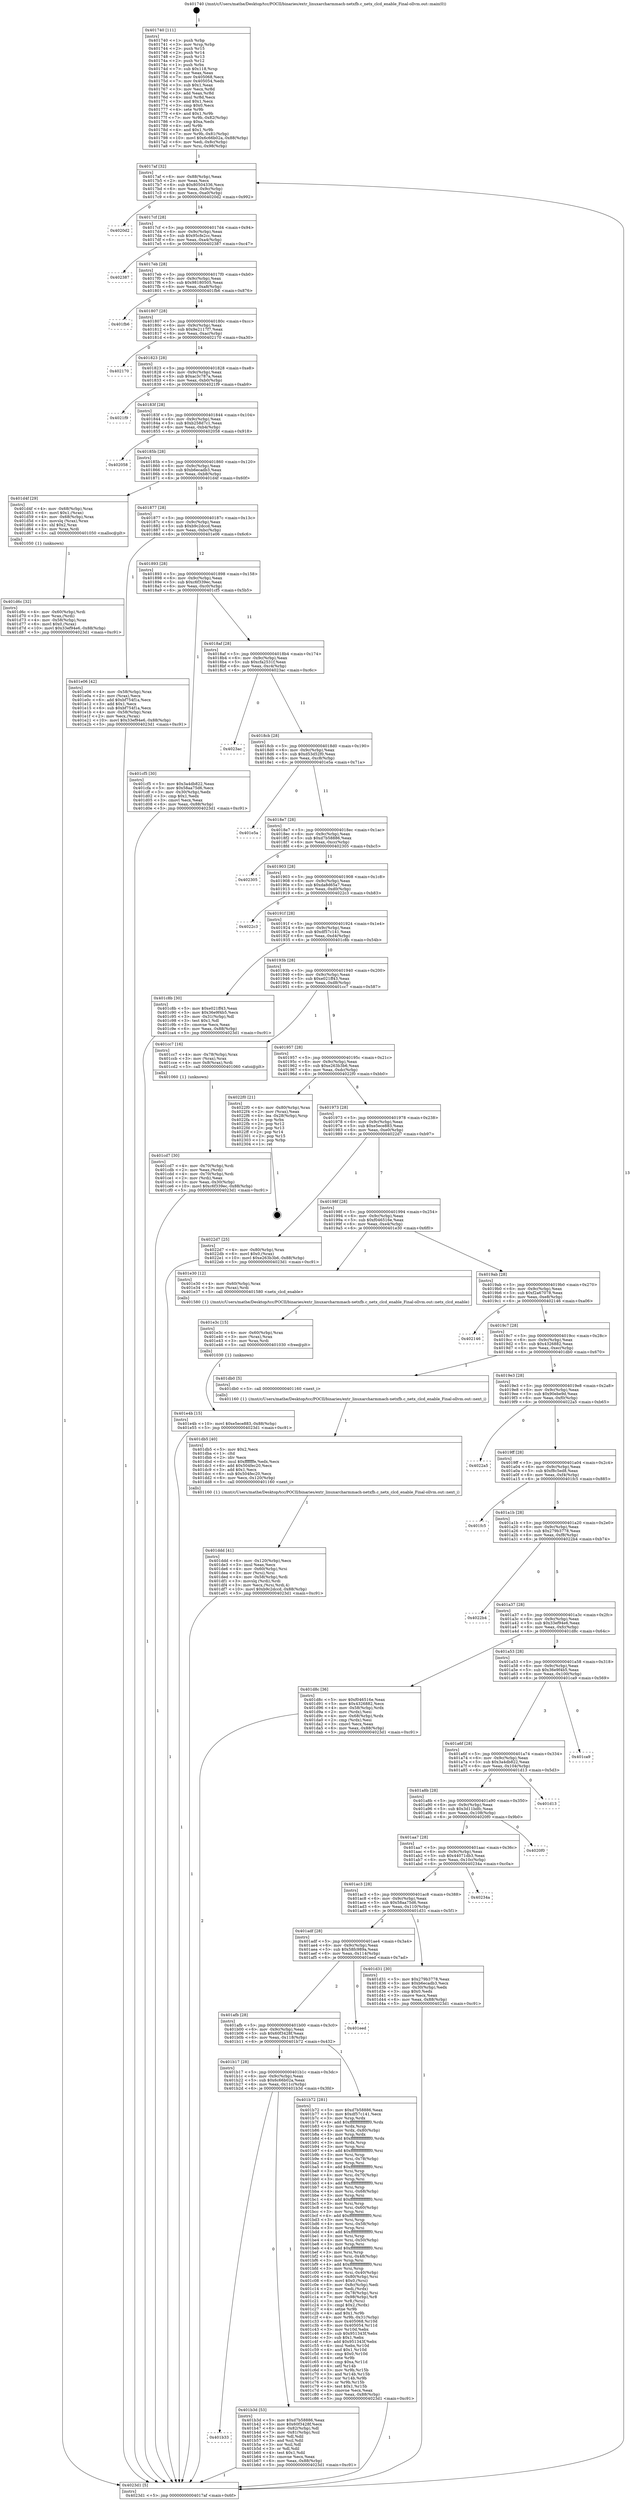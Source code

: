 digraph "0x401740" {
  label = "0x401740 (/mnt/c/Users/mathe/Desktop/tcc/POCII/binaries/extr_linuxarcharmmach-netxfb.c_netx_clcd_enable_Final-ollvm.out::main(0))"
  labelloc = "t"
  node[shape=record]

  Entry [label="",width=0.3,height=0.3,shape=circle,fillcolor=black,style=filled]
  "0x4017af" [label="{
     0x4017af [32]\l
     | [instrs]\l
     &nbsp;&nbsp;0x4017af \<+6\>: mov -0x88(%rbp),%eax\l
     &nbsp;&nbsp;0x4017b5 \<+2\>: mov %eax,%ecx\l
     &nbsp;&nbsp;0x4017b7 \<+6\>: sub $0x80504336,%ecx\l
     &nbsp;&nbsp;0x4017bd \<+6\>: mov %eax,-0x9c(%rbp)\l
     &nbsp;&nbsp;0x4017c3 \<+6\>: mov %ecx,-0xa0(%rbp)\l
     &nbsp;&nbsp;0x4017c9 \<+6\>: je 00000000004020d2 \<main+0x992\>\l
  }"]
  "0x4020d2" [label="{
     0x4020d2\l
  }", style=dashed]
  "0x4017cf" [label="{
     0x4017cf [28]\l
     | [instrs]\l
     &nbsp;&nbsp;0x4017cf \<+5\>: jmp 00000000004017d4 \<main+0x94\>\l
     &nbsp;&nbsp;0x4017d4 \<+6\>: mov -0x9c(%rbp),%eax\l
     &nbsp;&nbsp;0x4017da \<+5\>: sub $0x95cfe2cc,%eax\l
     &nbsp;&nbsp;0x4017df \<+6\>: mov %eax,-0xa4(%rbp)\l
     &nbsp;&nbsp;0x4017e5 \<+6\>: je 0000000000402387 \<main+0xc47\>\l
  }"]
  Exit [label="",width=0.3,height=0.3,shape=circle,fillcolor=black,style=filled,peripheries=2]
  "0x402387" [label="{
     0x402387\l
  }", style=dashed]
  "0x4017eb" [label="{
     0x4017eb [28]\l
     | [instrs]\l
     &nbsp;&nbsp;0x4017eb \<+5\>: jmp 00000000004017f0 \<main+0xb0\>\l
     &nbsp;&nbsp;0x4017f0 \<+6\>: mov -0x9c(%rbp),%eax\l
     &nbsp;&nbsp;0x4017f6 \<+5\>: sub $0x98180505,%eax\l
     &nbsp;&nbsp;0x4017fb \<+6\>: mov %eax,-0xa8(%rbp)\l
     &nbsp;&nbsp;0x401801 \<+6\>: je 0000000000401fb6 \<main+0x876\>\l
  }"]
  "0x401e4b" [label="{
     0x401e4b [15]\l
     | [instrs]\l
     &nbsp;&nbsp;0x401e4b \<+10\>: movl $0xe5ece883,-0x88(%rbp)\l
     &nbsp;&nbsp;0x401e55 \<+5\>: jmp 00000000004023d1 \<main+0xc91\>\l
  }"]
  "0x401fb6" [label="{
     0x401fb6\l
  }", style=dashed]
  "0x401807" [label="{
     0x401807 [28]\l
     | [instrs]\l
     &nbsp;&nbsp;0x401807 \<+5\>: jmp 000000000040180c \<main+0xcc\>\l
     &nbsp;&nbsp;0x40180c \<+6\>: mov -0x9c(%rbp),%eax\l
     &nbsp;&nbsp;0x401812 \<+5\>: sub $0x9e2117f7,%eax\l
     &nbsp;&nbsp;0x401817 \<+6\>: mov %eax,-0xac(%rbp)\l
     &nbsp;&nbsp;0x40181d \<+6\>: je 0000000000402170 \<main+0xa30\>\l
  }"]
  "0x401e3c" [label="{
     0x401e3c [15]\l
     | [instrs]\l
     &nbsp;&nbsp;0x401e3c \<+4\>: mov -0x60(%rbp),%rax\l
     &nbsp;&nbsp;0x401e40 \<+3\>: mov (%rax),%rax\l
     &nbsp;&nbsp;0x401e43 \<+3\>: mov %rax,%rdi\l
     &nbsp;&nbsp;0x401e46 \<+5\>: call 0000000000401030 \<free@plt\>\l
     | [calls]\l
     &nbsp;&nbsp;0x401030 \{1\} (unknown)\l
  }"]
  "0x402170" [label="{
     0x402170\l
  }", style=dashed]
  "0x401823" [label="{
     0x401823 [28]\l
     | [instrs]\l
     &nbsp;&nbsp;0x401823 \<+5\>: jmp 0000000000401828 \<main+0xe8\>\l
     &nbsp;&nbsp;0x401828 \<+6\>: mov -0x9c(%rbp),%eax\l
     &nbsp;&nbsp;0x40182e \<+5\>: sub $0xac3c787a,%eax\l
     &nbsp;&nbsp;0x401833 \<+6\>: mov %eax,-0xb0(%rbp)\l
     &nbsp;&nbsp;0x401839 \<+6\>: je 00000000004021f9 \<main+0xab9\>\l
  }"]
  "0x401ddd" [label="{
     0x401ddd [41]\l
     | [instrs]\l
     &nbsp;&nbsp;0x401ddd \<+6\>: mov -0x120(%rbp),%ecx\l
     &nbsp;&nbsp;0x401de3 \<+3\>: imul %eax,%ecx\l
     &nbsp;&nbsp;0x401de6 \<+4\>: mov -0x60(%rbp),%rsi\l
     &nbsp;&nbsp;0x401dea \<+3\>: mov (%rsi),%rsi\l
     &nbsp;&nbsp;0x401ded \<+4\>: mov -0x58(%rbp),%rdi\l
     &nbsp;&nbsp;0x401df1 \<+3\>: movslq (%rdi),%rdi\l
     &nbsp;&nbsp;0x401df4 \<+3\>: mov %ecx,(%rsi,%rdi,4)\l
     &nbsp;&nbsp;0x401df7 \<+10\>: movl $0xb9c2dccd,-0x88(%rbp)\l
     &nbsp;&nbsp;0x401e01 \<+5\>: jmp 00000000004023d1 \<main+0xc91\>\l
  }"]
  "0x4021f9" [label="{
     0x4021f9\l
  }", style=dashed]
  "0x40183f" [label="{
     0x40183f [28]\l
     | [instrs]\l
     &nbsp;&nbsp;0x40183f \<+5\>: jmp 0000000000401844 \<main+0x104\>\l
     &nbsp;&nbsp;0x401844 \<+6\>: mov -0x9c(%rbp),%eax\l
     &nbsp;&nbsp;0x40184a \<+5\>: sub $0xb258d7c1,%eax\l
     &nbsp;&nbsp;0x40184f \<+6\>: mov %eax,-0xb4(%rbp)\l
     &nbsp;&nbsp;0x401855 \<+6\>: je 0000000000402058 \<main+0x918\>\l
  }"]
  "0x401db5" [label="{
     0x401db5 [40]\l
     | [instrs]\l
     &nbsp;&nbsp;0x401db5 \<+5\>: mov $0x2,%ecx\l
     &nbsp;&nbsp;0x401dba \<+1\>: cltd\l
     &nbsp;&nbsp;0x401dbb \<+2\>: idiv %ecx\l
     &nbsp;&nbsp;0x401dbd \<+6\>: imul $0xfffffffe,%edx,%ecx\l
     &nbsp;&nbsp;0x401dc3 \<+6\>: add $0x504fec20,%ecx\l
     &nbsp;&nbsp;0x401dc9 \<+3\>: add $0x1,%ecx\l
     &nbsp;&nbsp;0x401dcc \<+6\>: sub $0x504fec20,%ecx\l
     &nbsp;&nbsp;0x401dd2 \<+6\>: mov %ecx,-0x120(%rbp)\l
     &nbsp;&nbsp;0x401dd8 \<+5\>: call 0000000000401160 \<next_i\>\l
     | [calls]\l
     &nbsp;&nbsp;0x401160 \{1\} (/mnt/c/Users/mathe/Desktop/tcc/POCII/binaries/extr_linuxarcharmmach-netxfb.c_netx_clcd_enable_Final-ollvm.out::next_i)\l
  }"]
  "0x402058" [label="{
     0x402058\l
  }", style=dashed]
  "0x40185b" [label="{
     0x40185b [28]\l
     | [instrs]\l
     &nbsp;&nbsp;0x40185b \<+5\>: jmp 0000000000401860 \<main+0x120\>\l
     &nbsp;&nbsp;0x401860 \<+6\>: mov -0x9c(%rbp),%eax\l
     &nbsp;&nbsp;0x401866 \<+5\>: sub $0xb6ecadb3,%eax\l
     &nbsp;&nbsp;0x40186b \<+6\>: mov %eax,-0xb8(%rbp)\l
     &nbsp;&nbsp;0x401871 \<+6\>: je 0000000000401d4f \<main+0x60f\>\l
  }"]
  "0x401d6c" [label="{
     0x401d6c [32]\l
     | [instrs]\l
     &nbsp;&nbsp;0x401d6c \<+4\>: mov -0x60(%rbp),%rdi\l
     &nbsp;&nbsp;0x401d70 \<+3\>: mov %rax,(%rdi)\l
     &nbsp;&nbsp;0x401d73 \<+4\>: mov -0x58(%rbp),%rax\l
     &nbsp;&nbsp;0x401d77 \<+6\>: movl $0x0,(%rax)\l
     &nbsp;&nbsp;0x401d7d \<+10\>: movl $0x33ef94e6,-0x88(%rbp)\l
     &nbsp;&nbsp;0x401d87 \<+5\>: jmp 00000000004023d1 \<main+0xc91\>\l
  }"]
  "0x401d4f" [label="{
     0x401d4f [29]\l
     | [instrs]\l
     &nbsp;&nbsp;0x401d4f \<+4\>: mov -0x68(%rbp),%rax\l
     &nbsp;&nbsp;0x401d53 \<+6\>: movl $0x1,(%rax)\l
     &nbsp;&nbsp;0x401d59 \<+4\>: mov -0x68(%rbp),%rax\l
     &nbsp;&nbsp;0x401d5d \<+3\>: movslq (%rax),%rax\l
     &nbsp;&nbsp;0x401d60 \<+4\>: shl $0x2,%rax\l
     &nbsp;&nbsp;0x401d64 \<+3\>: mov %rax,%rdi\l
     &nbsp;&nbsp;0x401d67 \<+5\>: call 0000000000401050 \<malloc@plt\>\l
     | [calls]\l
     &nbsp;&nbsp;0x401050 \{1\} (unknown)\l
  }"]
  "0x401877" [label="{
     0x401877 [28]\l
     | [instrs]\l
     &nbsp;&nbsp;0x401877 \<+5\>: jmp 000000000040187c \<main+0x13c\>\l
     &nbsp;&nbsp;0x40187c \<+6\>: mov -0x9c(%rbp),%eax\l
     &nbsp;&nbsp;0x401882 \<+5\>: sub $0xb9c2dccd,%eax\l
     &nbsp;&nbsp;0x401887 \<+6\>: mov %eax,-0xbc(%rbp)\l
     &nbsp;&nbsp;0x40188d \<+6\>: je 0000000000401e06 \<main+0x6c6\>\l
  }"]
  "0x401cd7" [label="{
     0x401cd7 [30]\l
     | [instrs]\l
     &nbsp;&nbsp;0x401cd7 \<+4\>: mov -0x70(%rbp),%rdi\l
     &nbsp;&nbsp;0x401cdb \<+2\>: mov %eax,(%rdi)\l
     &nbsp;&nbsp;0x401cdd \<+4\>: mov -0x70(%rbp),%rdi\l
     &nbsp;&nbsp;0x401ce1 \<+2\>: mov (%rdi),%eax\l
     &nbsp;&nbsp;0x401ce3 \<+3\>: mov %eax,-0x30(%rbp)\l
     &nbsp;&nbsp;0x401ce6 \<+10\>: movl $0xc6f339ec,-0x88(%rbp)\l
     &nbsp;&nbsp;0x401cf0 \<+5\>: jmp 00000000004023d1 \<main+0xc91\>\l
  }"]
  "0x401e06" [label="{
     0x401e06 [42]\l
     | [instrs]\l
     &nbsp;&nbsp;0x401e06 \<+4\>: mov -0x58(%rbp),%rax\l
     &nbsp;&nbsp;0x401e0a \<+2\>: mov (%rax),%ecx\l
     &nbsp;&nbsp;0x401e0c \<+6\>: add $0xbf754f1a,%ecx\l
     &nbsp;&nbsp;0x401e12 \<+3\>: add $0x1,%ecx\l
     &nbsp;&nbsp;0x401e15 \<+6\>: sub $0xbf754f1a,%ecx\l
     &nbsp;&nbsp;0x401e1b \<+4\>: mov -0x58(%rbp),%rax\l
     &nbsp;&nbsp;0x401e1f \<+2\>: mov %ecx,(%rax)\l
     &nbsp;&nbsp;0x401e21 \<+10\>: movl $0x33ef94e6,-0x88(%rbp)\l
     &nbsp;&nbsp;0x401e2b \<+5\>: jmp 00000000004023d1 \<main+0xc91\>\l
  }"]
  "0x401893" [label="{
     0x401893 [28]\l
     | [instrs]\l
     &nbsp;&nbsp;0x401893 \<+5\>: jmp 0000000000401898 \<main+0x158\>\l
     &nbsp;&nbsp;0x401898 \<+6\>: mov -0x9c(%rbp),%eax\l
     &nbsp;&nbsp;0x40189e \<+5\>: sub $0xc6f339ec,%eax\l
     &nbsp;&nbsp;0x4018a3 \<+6\>: mov %eax,-0xc0(%rbp)\l
     &nbsp;&nbsp;0x4018a9 \<+6\>: je 0000000000401cf5 \<main+0x5b5\>\l
  }"]
  "0x401740" [label="{
     0x401740 [111]\l
     | [instrs]\l
     &nbsp;&nbsp;0x401740 \<+1\>: push %rbp\l
     &nbsp;&nbsp;0x401741 \<+3\>: mov %rsp,%rbp\l
     &nbsp;&nbsp;0x401744 \<+2\>: push %r15\l
     &nbsp;&nbsp;0x401746 \<+2\>: push %r14\l
     &nbsp;&nbsp;0x401748 \<+2\>: push %r13\l
     &nbsp;&nbsp;0x40174a \<+2\>: push %r12\l
     &nbsp;&nbsp;0x40174c \<+1\>: push %rbx\l
     &nbsp;&nbsp;0x40174d \<+7\>: sub $0x118,%rsp\l
     &nbsp;&nbsp;0x401754 \<+2\>: xor %eax,%eax\l
     &nbsp;&nbsp;0x401756 \<+7\>: mov 0x405068,%ecx\l
     &nbsp;&nbsp;0x40175d \<+7\>: mov 0x405054,%edx\l
     &nbsp;&nbsp;0x401764 \<+3\>: sub $0x1,%eax\l
     &nbsp;&nbsp;0x401767 \<+3\>: mov %ecx,%r8d\l
     &nbsp;&nbsp;0x40176a \<+3\>: add %eax,%r8d\l
     &nbsp;&nbsp;0x40176d \<+4\>: imul %r8d,%ecx\l
     &nbsp;&nbsp;0x401771 \<+3\>: and $0x1,%ecx\l
     &nbsp;&nbsp;0x401774 \<+3\>: cmp $0x0,%ecx\l
     &nbsp;&nbsp;0x401777 \<+4\>: sete %r9b\l
     &nbsp;&nbsp;0x40177b \<+4\>: and $0x1,%r9b\l
     &nbsp;&nbsp;0x40177f \<+7\>: mov %r9b,-0x82(%rbp)\l
     &nbsp;&nbsp;0x401786 \<+3\>: cmp $0xa,%edx\l
     &nbsp;&nbsp;0x401789 \<+4\>: setl %r9b\l
     &nbsp;&nbsp;0x40178d \<+4\>: and $0x1,%r9b\l
     &nbsp;&nbsp;0x401791 \<+7\>: mov %r9b,-0x81(%rbp)\l
     &nbsp;&nbsp;0x401798 \<+10\>: movl $0x6c66b02a,-0x88(%rbp)\l
     &nbsp;&nbsp;0x4017a2 \<+6\>: mov %edi,-0x8c(%rbp)\l
     &nbsp;&nbsp;0x4017a8 \<+7\>: mov %rsi,-0x98(%rbp)\l
  }"]
  "0x401cf5" [label="{
     0x401cf5 [30]\l
     | [instrs]\l
     &nbsp;&nbsp;0x401cf5 \<+5\>: mov $0x3a4db822,%eax\l
     &nbsp;&nbsp;0x401cfa \<+5\>: mov $0x58aa75d6,%ecx\l
     &nbsp;&nbsp;0x401cff \<+3\>: mov -0x30(%rbp),%edx\l
     &nbsp;&nbsp;0x401d02 \<+3\>: cmp $0x1,%edx\l
     &nbsp;&nbsp;0x401d05 \<+3\>: cmovl %ecx,%eax\l
     &nbsp;&nbsp;0x401d08 \<+6\>: mov %eax,-0x88(%rbp)\l
     &nbsp;&nbsp;0x401d0e \<+5\>: jmp 00000000004023d1 \<main+0xc91\>\l
  }"]
  "0x4018af" [label="{
     0x4018af [28]\l
     | [instrs]\l
     &nbsp;&nbsp;0x4018af \<+5\>: jmp 00000000004018b4 \<main+0x174\>\l
     &nbsp;&nbsp;0x4018b4 \<+6\>: mov -0x9c(%rbp),%eax\l
     &nbsp;&nbsp;0x4018ba \<+5\>: sub $0xcfa2531f,%eax\l
     &nbsp;&nbsp;0x4018bf \<+6\>: mov %eax,-0xc4(%rbp)\l
     &nbsp;&nbsp;0x4018c5 \<+6\>: je 00000000004023ac \<main+0xc6c\>\l
  }"]
  "0x4023d1" [label="{
     0x4023d1 [5]\l
     | [instrs]\l
     &nbsp;&nbsp;0x4023d1 \<+5\>: jmp 00000000004017af \<main+0x6f\>\l
  }"]
  "0x4023ac" [label="{
     0x4023ac\l
  }", style=dashed]
  "0x4018cb" [label="{
     0x4018cb [28]\l
     | [instrs]\l
     &nbsp;&nbsp;0x4018cb \<+5\>: jmp 00000000004018d0 \<main+0x190\>\l
     &nbsp;&nbsp;0x4018d0 \<+6\>: mov -0x9c(%rbp),%eax\l
     &nbsp;&nbsp;0x4018d6 \<+5\>: sub $0xd53d52f0,%eax\l
     &nbsp;&nbsp;0x4018db \<+6\>: mov %eax,-0xc8(%rbp)\l
     &nbsp;&nbsp;0x4018e1 \<+6\>: je 0000000000401e5a \<main+0x71a\>\l
  }"]
  "0x401b33" [label="{
     0x401b33\l
  }", style=dashed]
  "0x401e5a" [label="{
     0x401e5a\l
  }", style=dashed]
  "0x4018e7" [label="{
     0x4018e7 [28]\l
     | [instrs]\l
     &nbsp;&nbsp;0x4018e7 \<+5\>: jmp 00000000004018ec \<main+0x1ac\>\l
     &nbsp;&nbsp;0x4018ec \<+6\>: mov -0x9c(%rbp),%eax\l
     &nbsp;&nbsp;0x4018f2 \<+5\>: sub $0xd7b58886,%eax\l
     &nbsp;&nbsp;0x4018f7 \<+6\>: mov %eax,-0xcc(%rbp)\l
     &nbsp;&nbsp;0x4018fd \<+6\>: je 0000000000402305 \<main+0xbc5\>\l
  }"]
  "0x401b3d" [label="{
     0x401b3d [53]\l
     | [instrs]\l
     &nbsp;&nbsp;0x401b3d \<+5\>: mov $0xd7b58886,%eax\l
     &nbsp;&nbsp;0x401b42 \<+5\>: mov $0x60f3428f,%ecx\l
     &nbsp;&nbsp;0x401b47 \<+6\>: mov -0x82(%rbp),%dl\l
     &nbsp;&nbsp;0x401b4d \<+7\>: mov -0x81(%rbp),%sil\l
     &nbsp;&nbsp;0x401b54 \<+3\>: mov %dl,%dil\l
     &nbsp;&nbsp;0x401b57 \<+3\>: and %sil,%dil\l
     &nbsp;&nbsp;0x401b5a \<+3\>: xor %sil,%dl\l
     &nbsp;&nbsp;0x401b5d \<+3\>: or %dl,%dil\l
     &nbsp;&nbsp;0x401b60 \<+4\>: test $0x1,%dil\l
     &nbsp;&nbsp;0x401b64 \<+3\>: cmovne %ecx,%eax\l
     &nbsp;&nbsp;0x401b67 \<+6\>: mov %eax,-0x88(%rbp)\l
     &nbsp;&nbsp;0x401b6d \<+5\>: jmp 00000000004023d1 \<main+0xc91\>\l
  }"]
  "0x402305" [label="{
     0x402305\l
  }", style=dashed]
  "0x401903" [label="{
     0x401903 [28]\l
     | [instrs]\l
     &nbsp;&nbsp;0x401903 \<+5\>: jmp 0000000000401908 \<main+0x1c8\>\l
     &nbsp;&nbsp;0x401908 \<+6\>: mov -0x9c(%rbp),%eax\l
     &nbsp;&nbsp;0x40190e \<+5\>: sub $0xda8d65a7,%eax\l
     &nbsp;&nbsp;0x401913 \<+6\>: mov %eax,-0xd0(%rbp)\l
     &nbsp;&nbsp;0x401919 \<+6\>: je 00000000004022c3 \<main+0xb83\>\l
  }"]
  "0x401b17" [label="{
     0x401b17 [28]\l
     | [instrs]\l
     &nbsp;&nbsp;0x401b17 \<+5\>: jmp 0000000000401b1c \<main+0x3dc\>\l
     &nbsp;&nbsp;0x401b1c \<+6\>: mov -0x9c(%rbp),%eax\l
     &nbsp;&nbsp;0x401b22 \<+5\>: sub $0x6c66b02a,%eax\l
     &nbsp;&nbsp;0x401b27 \<+6\>: mov %eax,-0x11c(%rbp)\l
     &nbsp;&nbsp;0x401b2d \<+6\>: je 0000000000401b3d \<main+0x3fd\>\l
  }"]
  "0x4022c3" [label="{
     0x4022c3\l
  }", style=dashed]
  "0x40191f" [label="{
     0x40191f [28]\l
     | [instrs]\l
     &nbsp;&nbsp;0x40191f \<+5\>: jmp 0000000000401924 \<main+0x1e4\>\l
     &nbsp;&nbsp;0x401924 \<+6\>: mov -0x9c(%rbp),%eax\l
     &nbsp;&nbsp;0x40192a \<+5\>: sub $0xdf57c141,%eax\l
     &nbsp;&nbsp;0x40192f \<+6\>: mov %eax,-0xd4(%rbp)\l
     &nbsp;&nbsp;0x401935 \<+6\>: je 0000000000401c8b \<main+0x54b\>\l
  }"]
  "0x401b72" [label="{
     0x401b72 [281]\l
     | [instrs]\l
     &nbsp;&nbsp;0x401b72 \<+5\>: mov $0xd7b58886,%eax\l
     &nbsp;&nbsp;0x401b77 \<+5\>: mov $0xdf57c141,%ecx\l
     &nbsp;&nbsp;0x401b7c \<+3\>: mov %rsp,%rdx\l
     &nbsp;&nbsp;0x401b7f \<+4\>: add $0xfffffffffffffff0,%rdx\l
     &nbsp;&nbsp;0x401b83 \<+3\>: mov %rdx,%rsp\l
     &nbsp;&nbsp;0x401b86 \<+4\>: mov %rdx,-0x80(%rbp)\l
     &nbsp;&nbsp;0x401b8a \<+3\>: mov %rsp,%rdx\l
     &nbsp;&nbsp;0x401b8d \<+4\>: add $0xfffffffffffffff0,%rdx\l
     &nbsp;&nbsp;0x401b91 \<+3\>: mov %rdx,%rsp\l
     &nbsp;&nbsp;0x401b94 \<+3\>: mov %rsp,%rsi\l
     &nbsp;&nbsp;0x401b97 \<+4\>: add $0xfffffffffffffff0,%rsi\l
     &nbsp;&nbsp;0x401b9b \<+3\>: mov %rsi,%rsp\l
     &nbsp;&nbsp;0x401b9e \<+4\>: mov %rsi,-0x78(%rbp)\l
     &nbsp;&nbsp;0x401ba2 \<+3\>: mov %rsp,%rsi\l
     &nbsp;&nbsp;0x401ba5 \<+4\>: add $0xfffffffffffffff0,%rsi\l
     &nbsp;&nbsp;0x401ba9 \<+3\>: mov %rsi,%rsp\l
     &nbsp;&nbsp;0x401bac \<+4\>: mov %rsi,-0x70(%rbp)\l
     &nbsp;&nbsp;0x401bb0 \<+3\>: mov %rsp,%rsi\l
     &nbsp;&nbsp;0x401bb3 \<+4\>: add $0xfffffffffffffff0,%rsi\l
     &nbsp;&nbsp;0x401bb7 \<+3\>: mov %rsi,%rsp\l
     &nbsp;&nbsp;0x401bba \<+4\>: mov %rsi,-0x68(%rbp)\l
     &nbsp;&nbsp;0x401bbe \<+3\>: mov %rsp,%rsi\l
     &nbsp;&nbsp;0x401bc1 \<+4\>: add $0xfffffffffffffff0,%rsi\l
     &nbsp;&nbsp;0x401bc5 \<+3\>: mov %rsi,%rsp\l
     &nbsp;&nbsp;0x401bc8 \<+4\>: mov %rsi,-0x60(%rbp)\l
     &nbsp;&nbsp;0x401bcc \<+3\>: mov %rsp,%rsi\l
     &nbsp;&nbsp;0x401bcf \<+4\>: add $0xfffffffffffffff0,%rsi\l
     &nbsp;&nbsp;0x401bd3 \<+3\>: mov %rsi,%rsp\l
     &nbsp;&nbsp;0x401bd6 \<+4\>: mov %rsi,-0x58(%rbp)\l
     &nbsp;&nbsp;0x401bda \<+3\>: mov %rsp,%rsi\l
     &nbsp;&nbsp;0x401bdd \<+4\>: add $0xfffffffffffffff0,%rsi\l
     &nbsp;&nbsp;0x401be1 \<+3\>: mov %rsi,%rsp\l
     &nbsp;&nbsp;0x401be4 \<+4\>: mov %rsi,-0x50(%rbp)\l
     &nbsp;&nbsp;0x401be8 \<+3\>: mov %rsp,%rsi\l
     &nbsp;&nbsp;0x401beb \<+4\>: add $0xfffffffffffffff0,%rsi\l
     &nbsp;&nbsp;0x401bef \<+3\>: mov %rsi,%rsp\l
     &nbsp;&nbsp;0x401bf2 \<+4\>: mov %rsi,-0x48(%rbp)\l
     &nbsp;&nbsp;0x401bf6 \<+3\>: mov %rsp,%rsi\l
     &nbsp;&nbsp;0x401bf9 \<+4\>: add $0xfffffffffffffff0,%rsi\l
     &nbsp;&nbsp;0x401bfd \<+3\>: mov %rsi,%rsp\l
     &nbsp;&nbsp;0x401c00 \<+4\>: mov %rsi,-0x40(%rbp)\l
     &nbsp;&nbsp;0x401c04 \<+4\>: mov -0x80(%rbp),%rsi\l
     &nbsp;&nbsp;0x401c08 \<+6\>: movl $0x0,(%rsi)\l
     &nbsp;&nbsp;0x401c0e \<+6\>: mov -0x8c(%rbp),%edi\l
     &nbsp;&nbsp;0x401c14 \<+2\>: mov %edi,(%rdx)\l
     &nbsp;&nbsp;0x401c16 \<+4\>: mov -0x78(%rbp),%rsi\l
     &nbsp;&nbsp;0x401c1a \<+7\>: mov -0x98(%rbp),%r8\l
     &nbsp;&nbsp;0x401c21 \<+3\>: mov %r8,(%rsi)\l
     &nbsp;&nbsp;0x401c24 \<+3\>: cmpl $0x2,(%rdx)\l
     &nbsp;&nbsp;0x401c27 \<+4\>: setne %r9b\l
     &nbsp;&nbsp;0x401c2b \<+4\>: and $0x1,%r9b\l
     &nbsp;&nbsp;0x401c2f \<+4\>: mov %r9b,-0x31(%rbp)\l
     &nbsp;&nbsp;0x401c33 \<+8\>: mov 0x405068,%r10d\l
     &nbsp;&nbsp;0x401c3b \<+8\>: mov 0x405054,%r11d\l
     &nbsp;&nbsp;0x401c43 \<+3\>: mov %r10d,%ebx\l
     &nbsp;&nbsp;0x401c46 \<+6\>: sub $0x951343f,%ebx\l
     &nbsp;&nbsp;0x401c4c \<+3\>: sub $0x1,%ebx\l
     &nbsp;&nbsp;0x401c4f \<+6\>: add $0x951343f,%ebx\l
     &nbsp;&nbsp;0x401c55 \<+4\>: imul %ebx,%r10d\l
     &nbsp;&nbsp;0x401c59 \<+4\>: and $0x1,%r10d\l
     &nbsp;&nbsp;0x401c5d \<+4\>: cmp $0x0,%r10d\l
     &nbsp;&nbsp;0x401c61 \<+4\>: sete %r9b\l
     &nbsp;&nbsp;0x401c65 \<+4\>: cmp $0xa,%r11d\l
     &nbsp;&nbsp;0x401c69 \<+4\>: setl %r14b\l
     &nbsp;&nbsp;0x401c6d \<+3\>: mov %r9b,%r15b\l
     &nbsp;&nbsp;0x401c70 \<+3\>: and %r14b,%r15b\l
     &nbsp;&nbsp;0x401c73 \<+3\>: xor %r14b,%r9b\l
     &nbsp;&nbsp;0x401c76 \<+3\>: or %r9b,%r15b\l
     &nbsp;&nbsp;0x401c79 \<+4\>: test $0x1,%r15b\l
     &nbsp;&nbsp;0x401c7d \<+3\>: cmovne %ecx,%eax\l
     &nbsp;&nbsp;0x401c80 \<+6\>: mov %eax,-0x88(%rbp)\l
     &nbsp;&nbsp;0x401c86 \<+5\>: jmp 00000000004023d1 \<main+0xc91\>\l
  }"]
  "0x401c8b" [label="{
     0x401c8b [30]\l
     | [instrs]\l
     &nbsp;&nbsp;0x401c8b \<+5\>: mov $0xe021ff43,%eax\l
     &nbsp;&nbsp;0x401c90 \<+5\>: mov $0x36e9f4b5,%ecx\l
     &nbsp;&nbsp;0x401c95 \<+3\>: mov -0x31(%rbp),%dl\l
     &nbsp;&nbsp;0x401c98 \<+3\>: test $0x1,%dl\l
     &nbsp;&nbsp;0x401c9b \<+3\>: cmovne %ecx,%eax\l
     &nbsp;&nbsp;0x401c9e \<+6\>: mov %eax,-0x88(%rbp)\l
     &nbsp;&nbsp;0x401ca4 \<+5\>: jmp 00000000004023d1 \<main+0xc91\>\l
  }"]
  "0x40193b" [label="{
     0x40193b [28]\l
     | [instrs]\l
     &nbsp;&nbsp;0x40193b \<+5\>: jmp 0000000000401940 \<main+0x200\>\l
     &nbsp;&nbsp;0x401940 \<+6\>: mov -0x9c(%rbp),%eax\l
     &nbsp;&nbsp;0x401946 \<+5\>: sub $0xe021ff43,%eax\l
     &nbsp;&nbsp;0x40194b \<+6\>: mov %eax,-0xd8(%rbp)\l
     &nbsp;&nbsp;0x401951 \<+6\>: je 0000000000401cc7 \<main+0x587\>\l
  }"]
  "0x401afb" [label="{
     0x401afb [28]\l
     | [instrs]\l
     &nbsp;&nbsp;0x401afb \<+5\>: jmp 0000000000401b00 \<main+0x3c0\>\l
     &nbsp;&nbsp;0x401b00 \<+6\>: mov -0x9c(%rbp),%eax\l
     &nbsp;&nbsp;0x401b06 \<+5\>: sub $0x60f3428f,%eax\l
     &nbsp;&nbsp;0x401b0b \<+6\>: mov %eax,-0x118(%rbp)\l
     &nbsp;&nbsp;0x401b11 \<+6\>: je 0000000000401b72 \<main+0x432\>\l
  }"]
  "0x401cc7" [label="{
     0x401cc7 [16]\l
     | [instrs]\l
     &nbsp;&nbsp;0x401cc7 \<+4\>: mov -0x78(%rbp),%rax\l
     &nbsp;&nbsp;0x401ccb \<+3\>: mov (%rax),%rax\l
     &nbsp;&nbsp;0x401cce \<+4\>: mov 0x8(%rax),%rdi\l
     &nbsp;&nbsp;0x401cd2 \<+5\>: call 0000000000401060 \<atoi@plt\>\l
     | [calls]\l
     &nbsp;&nbsp;0x401060 \{1\} (unknown)\l
  }"]
  "0x401957" [label="{
     0x401957 [28]\l
     | [instrs]\l
     &nbsp;&nbsp;0x401957 \<+5\>: jmp 000000000040195c \<main+0x21c\>\l
     &nbsp;&nbsp;0x40195c \<+6\>: mov -0x9c(%rbp),%eax\l
     &nbsp;&nbsp;0x401962 \<+5\>: sub $0xe263b3b6,%eax\l
     &nbsp;&nbsp;0x401967 \<+6\>: mov %eax,-0xdc(%rbp)\l
     &nbsp;&nbsp;0x40196d \<+6\>: je 00000000004022f0 \<main+0xbb0\>\l
  }"]
  "0x401eed" [label="{
     0x401eed\l
  }", style=dashed]
  "0x4022f0" [label="{
     0x4022f0 [21]\l
     | [instrs]\l
     &nbsp;&nbsp;0x4022f0 \<+4\>: mov -0x80(%rbp),%rax\l
     &nbsp;&nbsp;0x4022f4 \<+2\>: mov (%rax),%eax\l
     &nbsp;&nbsp;0x4022f6 \<+4\>: lea -0x28(%rbp),%rsp\l
     &nbsp;&nbsp;0x4022fa \<+1\>: pop %rbx\l
     &nbsp;&nbsp;0x4022fb \<+2\>: pop %r12\l
     &nbsp;&nbsp;0x4022fd \<+2\>: pop %r13\l
     &nbsp;&nbsp;0x4022ff \<+2\>: pop %r14\l
     &nbsp;&nbsp;0x402301 \<+2\>: pop %r15\l
     &nbsp;&nbsp;0x402303 \<+1\>: pop %rbp\l
     &nbsp;&nbsp;0x402304 \<+1\>: ret\l
  }"]
  "0x401973" [label="{
     0x401973 [28]\l
     | [instrs]\l
     &nbsp;&nbsp;0x401973 \<+5\>: jmp 0000000000401978 \<main+0x238\>\l
     &nbsp;&nbsp;0x401978 \<+6\>: mov -0x9c(%rbp),%eax\l
     &nbsp;&nbsp;0x40197e \<+5\>: sub $0xe5ece883,%eax\l
     &nbsp;&nbsp;0x401983 \<+6\>: mov %eax,-0xe0(%rbp)\l
     &nbsp;&nbsp;0x401989 \<+6\>: je 00000000004022d7 \<main+0xb97\>\l
  }"]
  "0x401adf" [label="{
     0x401adf [28]\l
     | [instrs]\l
     &nbsp;&nbsp;0x401adf \<+5\>: jmp 0000000000401ae4 \<main+0x3a4\>\l
     &nbsp;&nbsp;0x401ae4 \<+6\>: mov -0x9c(%rbp),%eax\l
     &nbsp;&nbsp;0x401aea \<+5\>: sub $0x58fc989a,%eax\l
     &nbsp;&nbsp;0x401aef \<+6\>: mov %eax,-0x114(%rbp)\l
     &nbsp;&nbsp;0x401af5 \<+6\>: je 0000000000401eed \<main+0x7ad\>\l
  }"]
  "0x4022d7" [label="{
     0x4022d7 [25]\l
     | [instrs]\l
     &nbsp;&nbsp;0x4022d7 \<+4\>: mov -0x80(%rbp),%rax\l
     &nbsp;&nbsp;0x4022db \<+6\>: movl $0x0,(%rax)\l
     &nbsp;&nbsp;0x4022e1 \<+10\>: movl $0xe263b3b6,-0x88(%rbp)\l
     &nbsp;&nbsp;0x4022eb \<+5\>: jmp 00000000004023d1 \<main+0xc91\>\l
  }"]
  "0x40198f" [label="{
     0x40198f [28]\l
     | [instrs]\l
     &nbsp;&nbsp;0x40198f \<+5\>: jmp 0000000000401994 \<main+0x254\>\l
     &nbsp;&nbsp;0x401994 \<+6\>: mov -0x9c(%rbp),%eax\l
     &nbsp;&nbsp;0x40199a \<+5\>: sub $0xf046516e,%eax\l
     &nbsp;&nbsp;0x40199f \<+6\>: mov %eax,-0xe4(%rbp)\l
     &nbsp;&nbsp;0x4019a5 \<+6\>: je 0000000000401e30 \<main+0x6f0\>\l
  }"]
  "0x401d31" [label="{
     0x401d31 [30]\l
     | [instrs]\l
     &nbsp;&nbsp;0x401d31 \<+5\>: mov $0x279b3778,%eax\l
     &nbsp;&nbsp;0x401d36 \<+5\>: mov $0xb6ecadb3,%ecx\l
     &nbsp;&nbsp;0x401d3b \<+3\>: mov -0x30(%rbp),%edx\l
     &nbsp;&nbsp;0x401d3e \<+3\>: cmp $0x0,%edx\l
     &nbsp;&nbsp;0x401d41 \<+3\>: cmove %ecx,%eax\l
     &nbsp;&nbsp;0x401d44 \<+6\>: mov %eax,-0x88(%rbp)\l
     &nbsp;&nbsp;0x401d4a \<+5\>: jmp 00000000004023d1 \<main+0xc91\>\l
  }"]
  "0x401e30" [label="{
     0x401e30 [12]\l
     | [instrs]\l
     &nbsp;&nbsp;0x401e30 \<+4\>: mov -0x60(%rbp),%rax\l
     &nbsp;&nbsp;0x401e34 \<+3\>: mov (%rax),%rdi\l
     &nbsp;&nbsp;0x401e37 \<+5\>: call 0000000000401580 \<netx_clcd_enable\>\l
     | [calls]\l
     &nbsp;&nbsp;0x401580 \{1\} (/mnt/c/Users/mathe/Desktop/tcc/POCII/binaries/extr_linuxarcharmmach-netxfb.c_netx_clcd_enable_Final-ollvm.out::netx_clcd_enable)\l
  }"]
  "0x4019ab" [label="{
     0x4019ab [28]\l
     | [instrs]\l
     &nbsp;&nbsp;0x4019ab \<+5\>: jmp 00000000004019b0 \<main+0x270\>\l
     &nbsp;&nbsp;0x4019b0 \<+6\>: mov -0x9c(%rbp),%eax\l
     &nbsp;&nbsp;0x4019b6 \<+5\>: sub $0xf2a67078,%eax\l
     &nbsp;&nbsp;0x4019bb \<+6\>: mov %eax,-0xe8(%rbp)\l
     &nbsp;&nbsp;0x4019c1 \<+6\>: je 0000000000402146 \<main+0xa06\>\l
  }"]
  "0x401ac3" [label="{
     0x401ac3 [28]\l
     | [instrs]\l
     &nbsp;&nbsp;0x401ac3 \<+5\>: jmp 0000000000401ac8 \<main+0x388\>\l
     &nbsp;&nbsp;0x401ac8 \<+6\>: mov -0x9c(%rbp),%eax\l
     &nbsp;&nbsp;0x401ace \<+5\>: sub $0x58aa75d6,%eax\l
     &nbsp;&nbsp;0x401ad3 \<+6\>: mov %eax,-0x110(%rbp)\l
     &nbsp;&nbsp;0x401ad9 \<+6\>: je 0000000000401d31 \<main+0x5f1\>\l
  }"]
  "0x402146" [label="{
     0x402146\l
  }", style=dashed]
  "0x4019c7" [label="{
     0x4019c7 [28]\l
     | [instrs]\l
     &nbsp;&nbsp;0x4019c7 \<+5\>: jmp 00000000004019cc \<main+0x28c\>\l
     &nbsp;&nbsp;0x4019cc \<+6\>: mov -0x9c(%rbp),%eax\l
     &nbsp;&nbsp;0x4019d2 \<+5\>: sub $0x4326882,%eax\l
     &nbsp;&nbsp;0x4019d7 \<+6\>: mov %eax,-0xec(%rbp)\l
     &nbsp;&nbsp;0x4019dd \<+6\>: je 0000000000401db0 \<main+0x670\>\l
  }"]
  "0x40234a" [label="{
     0x40234a\l
  }", style=dashed]
  "0x401db0" [label="{
     0x401db0 [5]\l
     | [instrs]\l
     &nbsp;&nbsp;0x401db0 \<+5\>: call 0000000000401160 \<next_i\>\l
     | [calls]\l
     &nbsp;&nbsp;0x401160 \{1\} (/mnt/c/Users/mathe/Desktop/tcc/POCII/binaries/extr_linuxarcharmmach-netxfb.c_netx_clcd_enable_Final-ollvm.out::next_i)\l
  }"]
  "0x4019e3" [label="{
     0x4019e3 [28]\l
     | [instrs]\l
     &nbsp;&nbsp;0x4019e3 \<+5\>: jmp 00000000004019e8 \<main+0x2a8\>\l
     &nbsp;&nbsp;0x4019e8 \<+6\>: mov -0x9c(%rbp),%eax\l
     &nbsp;&nbsp;0x4019ee \<+5\>: sub $0x90ebe9d,%eax\l
     &nbsp;&nbsp;0x4019f3 \<+6\>: mov %eax,-0xf0(%rbp)\l
     &nbsp;&nbsp;0x4019f9 \<+6\>: je 00000000004022a5 \<main+0xb65\>\l
  }"]
  "0x401aa7" [label="{
     0x401aa7 [28]\l
     | [instrs]\l
     &nbsp;&nbsp;0x401aa7 \<+5\>: jmp 0000000000401aac \<main+0x36c\>\l
     &nbsp;&nbsp;0x401aac \<+6\>: mov -0x9c(%rbp),%eax\l
     &nbsp;&nbsp;0x401ab2 \<+5\>: sub $0x44071db3,%eax\l
     &nbsp;&nbsp;0x401ab7 \<+6\>: mov %eax,-0x10c(%rbp)\l
     &nbsp;&nbsp;0x401abd \<+6\>: je 000000000040234a \<main+0xc0a\>\l
  }"]
  "0x4022a5" [label="{
     0x4022a5\l
  }", style=dashed]
  "0x4019ff" [label="{
     0x4019ff [28]\l
     | [instrs]\l
     &nbsp;&nbsp;0x4019ff \<+5\>: jmp 0000000000401a04 \<main+0x2c4\>\l
     &nbsp;&nbsp;0x401a04 \<+6\>: mov -0x9c(%rbp),%eax\l
     &nbsp;&nbsp;0x401a0a \<+5\>: sub $0xf8c5ed8,%eax\l
     &nbsp;&nbsp;0x401a0f \<+6\>: mov %eax,-0xf4(%rbp)\l
     &nbsp;&nbsp;0x401a15 \<+6\>: je 0000000000401fc5 \<main+0x885\>\l
  }"]
  "0x4020f0" [label="{
     0x4020f0\l
  }", style=dashed]
  "0x401fc5" [label="{
     0x401fc5\l
  }", style=dashed]
  "0x401a1b" [label="{
     0x401a1b [28]\l
     | [instrs]\l
     &nbsp;&nbsp;0x401a1b \<+5\>: jmp 0000000000401a20 \<main+0x2e0\>\l
     &nbsp;&nbsp;0x401a20 \<+6\>: mov -0x9c(%rbp),%eax\l
     &nbsp;&nbsp;0x401a26 \<+5\>: sub $0x279b3778,%eax\l
     &nbsp;&nbsp;0x401a2b \<+6\>: mov %eax,-0xf8(%rbp)\l
     &nbsp;&nbsp;0x401a31 \<+6\>: je 00000000004022b4 \<main+0xb74\>\l
  }"]
  "0x401a8b" [label="{
     0x401a8b [28]\l
     | [instrs]\l
     &nbsp;&nbsp;0x401a8b \<+5\>: jmp 0000000000401a90 \<main+0x350\>\l
     &nbsp;&nbsp;0x401a90 \<+6\>: mov -0x9c(%rbp),%eax\l
     &nbsp;&nbsp;0x401a96 \<+5\>: sub $0x3d11bdfc,%eax\l
     &nbsp;&nbsp;0x401a9b \<+6\>: mov %eax,-0x108(%rbp)\l
     &nbsp;&nbsp;0x401aa1 \<+6\>: je 00000000004020f0 \<main+0x9b0\>\l
  }"]
  "0x4022b4" [label="{
     0x4022b4\l
  }", style=dashed]
  "0x401a37" [label="{
     0x401a37 [28]\l
     | [instrs]\l
     &nbsp;&nbsp;0x401a37 \<+5\>: jmp 0000000000401a3c \<main+0x2fc\>\l
     &nbsp;&nbsp;0x401a3c \<+6\>: mov -0x9c(%rbp),%eax\l
     &nbsp;&nbsp;0x401a42 \<+5\>: sub $0x33ef94e6,%eax\l
     &nbsp;&nbsp;0x401a47 \<+6\>: mov %eax,-0xfc(%rbp)\l
     &nbsp;&nbsp;0x401a4d \<+6\>: je 0000000000401d8c \<main+0x64c\>\l
  }"]
  "0x401d13" [label="{
     0x401d13\l
  }", style=dashed]
  "0x401d8c" [label="{
     0x401d8c [36]\l
     | [instrs]\l
     &nbsp;&nbsp;0x401d8c \<+5\>: mov $0xf046516e,%eax\l
     &nbsp;&nbsp;0x401d91 \<+5\>: mov $0x4326882,%ecx\l
     &nbsp;&nbsp;0x401d96 \<+4\>: mov -0x58(%rbp),%rdx\l
     &nbsp;&nbsp;0x401d9a \<+2\>: mov (%rdx),%esi\l
     &nbsp;&nbsp;0x401d9c \<+4\>: mov -0x68(%rbp),%rdx\l
     &nbsp;&nbsp;0x401da0 \<+2\>: cmp (%rdx),%esi\l
     &nbsp;&nbsp;0x401da2 \<+3\>: cmovl %ecx,%eax\l
     &nbsp;&nbsp;0x401da5 \<+6\>: mov %eax,-0x88(%rbp)\l
     &nbsp;&nbsp;0x401dab \<+5\>: jmp 00000000004023d1 \<main+0xc91\>\l
  }"]
  "0x401a53" [label="{
     0x401a53 [28]\l
     | [instrs]\l
     &nbsp;&nbsp;0x401a53 \<+5\>: jmp 0000000000401a58 \<main+0x318\>\l
     &nbsp;&nbsp;0x401a58 \<+6\>: mov -0x9c(%rbp),%eax\l
     &nbsp;&nbsp;0x401a5e \<+5\>: sub $0x36e9f4b5,%eax\l
     &nbsp;&nbsp;0x401a63 \<+6\>: mov %eax,-0x100(%rbp)\l
     &nbsp;&nbsp;0x401a69 \<+6\>: je 0000000000401ca9 \<main+0x569\>\l
  }"]
  "0x401a6f" [label="{
     0x401a6f [28]\l
     | [instrs]\l
     &nbsp;&nbsp;0x401a6f \<+5\>: jmp 0000000000401a74 \<main+0x334\>\l
     &nbsp;&nbsp;0x401a74 \<+6\>: mov -0x9c(%rbp),%eax\l
     &nbsp;&nbsp;0x401a7a \<+5\>: sub $0x3a4db822,%eax\l
     &nbsp;&nbsp;0x401a7f \<+6\>: mov %eax,-0x104(%rbp)\l
     &nbsp;&nbsp;0x401a85 \<+6\>: je 0000000000401d13 \<main+0x5d3\>\l
  }"]
  "0x401ca9" [label="{
     0x401ca9\l
  }", style=dashed]
  Entry -> "0x401740" [label=" 1"]
  "0x4017af" -> "0x4020d2" [label=" 0"]
  "0x4017af" -> "0x4017cf" [label=" 14"]
  "0x4022f0" -> Exit [label=" 1"]
  "0x4017cf" -> "0x402387" [label=" 0"]
  "0x4017cf" -> "0x4017eb" [label=" 14"]
  "0x4022d7" -> "0x4023d1" [label=" 1"]
  "0x4017eb" -> "0x401fb6" [label=" 0"]
  "0x4017eb" -> "0x401807" [label=" 14"]
  "0x401e4b" -> "0x4023d1" [label=" 1"]
  "0x401807" -> "0x402170" [label=" 0"]
  "0x401807" -> "0x401823" [label=" 14"]
  "0x401e3c" -> "0x401e4b" [label=" 1"]
  "0x401823" -> "0x4021f9" [label=" 0"]
  "0x401823" -> "0x40183f" [label=" 14"]
  "0x401e30" -> "0x401e3c" [label=" 1"]
  "0x40183f" -> "0x402058" [label=" 0"]
  "0x40183f" -> "0x40185b" [label=" 14"]
  "0x401e06" -> "0x4023d1" [label=" 1"]
  "0x40185b" -> "0x401d4f" [label=" 1"]
  "0x40185b" -> "0x401877" [label=" 13"]
  "0x401ddd" -> "0x4023d1" [label=" 1"]
  "0x401877" -> "0x401e06" [label=" 1"]
  "0x401877" -> "0x401893" [label=" 12"]
  "0x401db5" -> "0x401ddd" [label=" 1"]
  "0x401893" -> "0x401cf5" [label=" 1"]
  "0x401893" -> "0x4018af" [label=" 11"]
  "0x401d8c" -> "0x4023d1" [label=" 2"]
  "0x4018af" -> "0x4023ac" [label=" 0"]
  "0x4018af" -> "0x4018cb" [label=" 11"]
  "0x401d6c" -> "0x4023d1" [label=" 1"]
  "0x4018cb" -> "0x401e5a" [label=" 0"]
  "0x4018cb" -> "0x4018e7" [label=" 11"]
  "0x401d4f" -> "0x401d6c" [label=" 1"]
  "0x4018e7" -> "0x402305" [label=" 0"]
  "0x4018e7" -> "0x401903" [label=" 11"]
  "0x401d31" -> "0x4023d1" [label=" 1"]
  "0x401903" -> "0x4022c3" [label=" 0"]
  "0x401903" -> "0x40191f" [label=" 11"]
  "0x401cd7" -> "0x4023d1" [label=" 1"]
  "0x40191f" -> "0x401c8b" [label=" 1"]
  "0x40191f" -> "0x40193b" [label=" 10"]
  "0x401cc7" -> "0x401cd7" [label=" 1"]
  "0x40193b" -> "0x401cc7" [label=" 1"]
  "0x40193b" -> "0x401957" [label=" 9"]
  "0x401b72" -> "0x4023d1" [label=" 1"]
  "0x401957" -> "0x4022f0" [label=" 1"]
  "0x401957" -> "0x401973" [label=" 8"]
  "0x401db0" -> "0x401db5" [label=" 1"]
  "0x401973" -> "0x4022d7" [label=" 1"]
  "0x401973" -> "0x40198f" [label=" 7"]
  "0x401740" -> "0x4017af" [label=" 1"]
  "0x40198f" -> "0x401e30" [label=" 1"]
  "0x40198f" -> "0x4019ab" [label=" 6"]
  "0x401b3d" -> "0x4023d1" [label=" 1"]
  "0x4019ab" -> "0x402146" [label=" 0"]
  "0x4019ab" -> "0x4019c7" [label=" 6"]
  "0x401b17" -> "0x401b3d" [label=" 1"]
  "0x4019c7" -> "0x401db0" [label=" 1"]
  "0x4019c7" -> "0x4019e3" [label=" 5"]
  "0x401cf5" -> "0x4023d1" [label=" 1"]
  "0x4019e3" -> "0x4022a5" [label=" 0"]
  "0x4019e3" -> "0x4019ff" [label=" 5"]
  "0x401afb" -> "0x401b72" [label=" 1"]
  "0x4019ff" -> "0x401fc5" [label=" 0"]
  "0x4019ff" -> "0x401a1b" [label=" 5"]
  "0x401c8b" -> "0x4023d1" [label=" 1"]
  "0x401a1b" -> "0x4022b4" [label=" 0"]
  "0x401a1b" -> "0x401a37" [label=" 5"]
  "0x401adf" -> "0x401eed" [label=" 0"]
  "0x401a37" -> "0x401d8c" [label=" 2"]
  "0x401a37" -> "0x401a53" [label=" 3"]
  "0x4023d1" -> "0x4017af" [label=" 13"]
  "0x401a53" -> "0x401ca9" [label=" 0"]
  "0x401a53" -> "0x401a6f" [label=" 3"]
  "0x401ac3" -> "0x401adf" [label=" 2"]
  "0x401a6f" -> "0x401d13" [label=" 0"]
  "0x401a6f" -> "0x401a8b" [label=" 3"]
  "0x401adf" -> "0x401afb" [label=" 2"]
  "0x401a8b" -> "0x4020f0" [label=" 0"]
  "0x401a8b" -> "0x401aa7" [label=" 3"]
  "0x401afb" -> "0x401b17" [label=" 1"]
  "0x401aa7" -> "0x40234a" [label=" 0"]
  "0x401aa7" -> "0x401ac3" [label=" 3"]
  "0x401b17" -> "0x401b33" [label=" 0"]
  "0x401ac3" -> "0x401d31" [label=" 1"]
}
